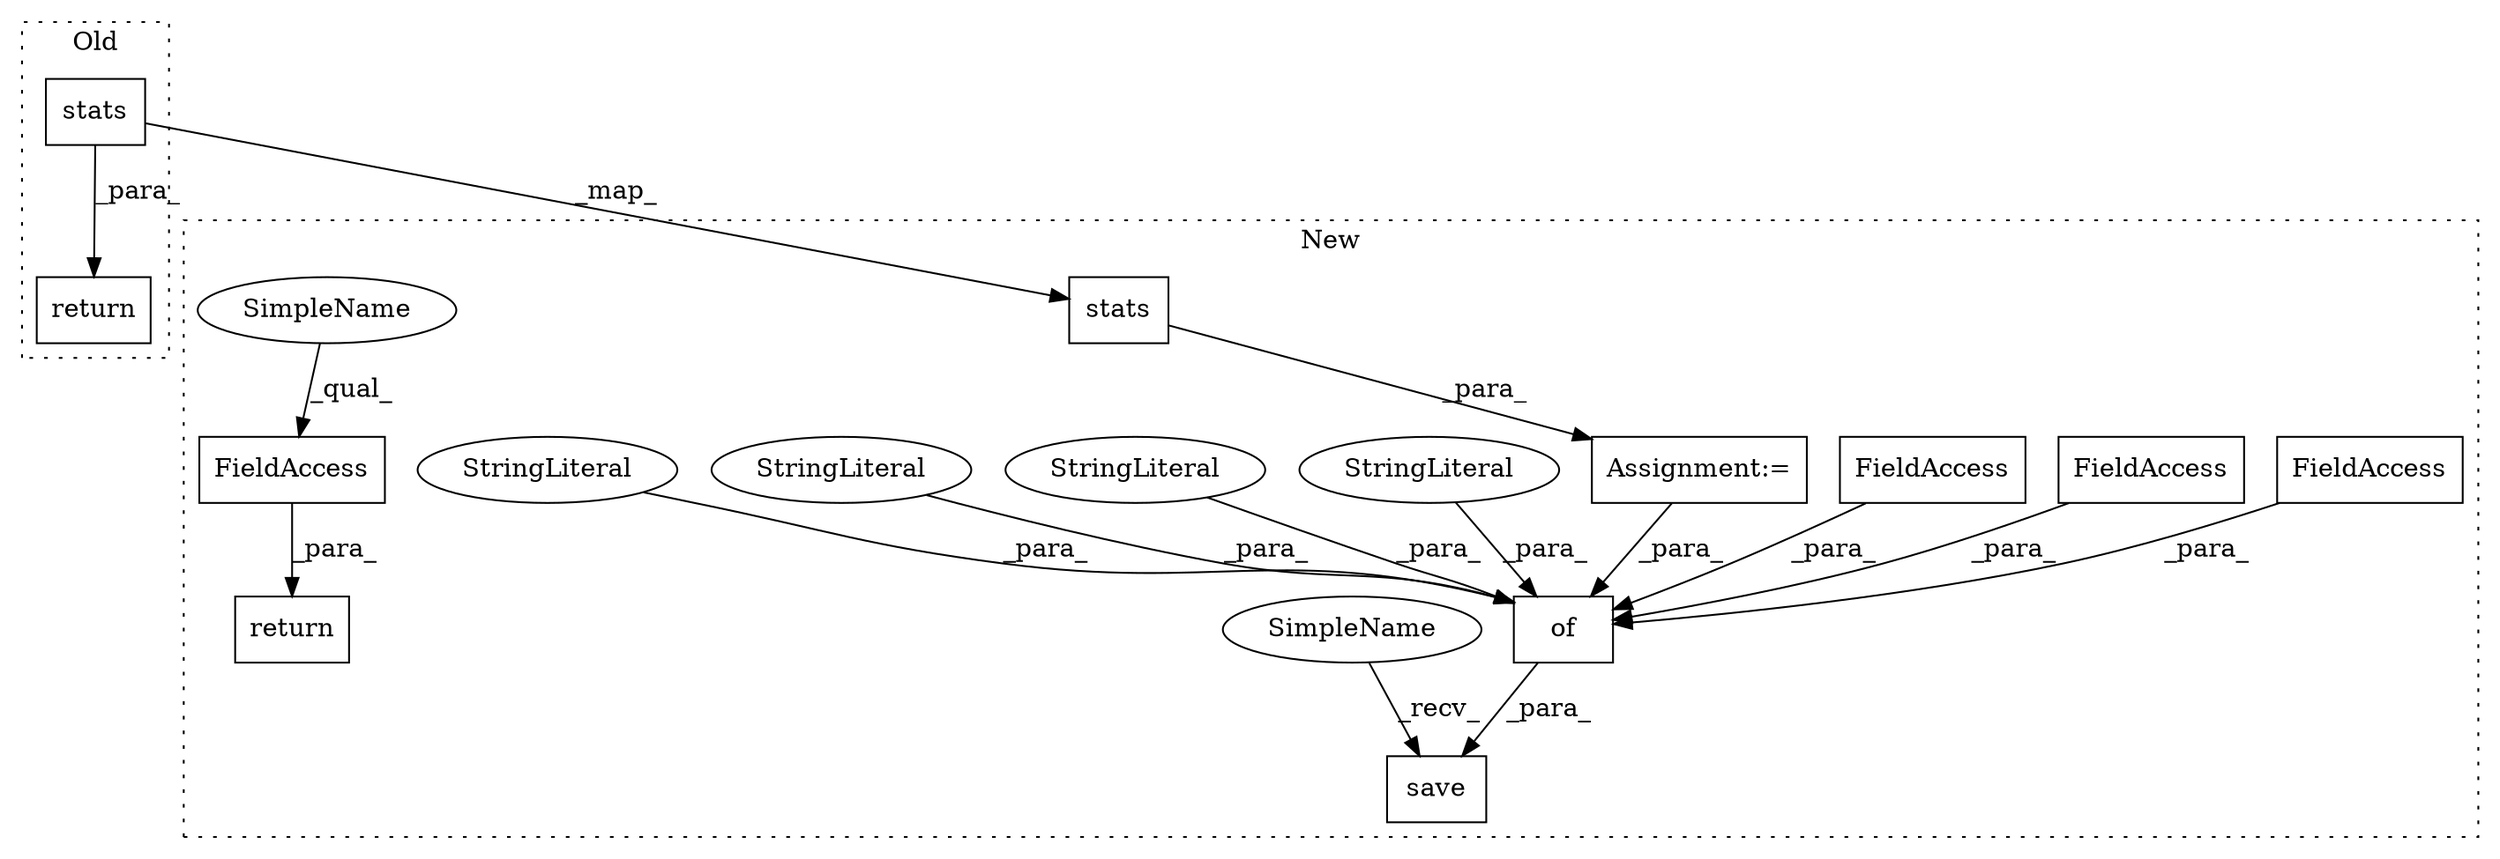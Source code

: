digraph G {
subgraph cluster0 {
1 [label="return" a="41" s="5282" l="7" shape="box"];
9 [label="stats" a="32" s="5299,5351" l="6,1" shape="box"];
label = "Old";
style="dotted";
}
subgraph cluster1 {
2 [label="save" a="32" s="5380,5446" l="5,1" shape="box"];
3 [label="FieldAccess" a="22" s="5462" l="10" shape="box"];
4 [label="of" a="32" s="5389,5445" l="3,1" shape="box"];
5 [label="FieldAccess" a="22" s="5399" l="4" shape="box"];
6 [label="FieldAccess" a="22" s="5412" l="5" shape="box"];
7 [label="FieldAccess" a="22" s="5426" l="5" shape="box"];
8 [label="stats" a="32" s="5313,5365" l="6,1" shape="box"];
10 [label="StringLiteral" a="45" s="5404" l="7" shape="ellipse"];
11 [label="StringLiteral" a="45" s="5418" l="7" shape="ellipse"];
12 [label="Assignment:=" a="7" s="5302" l="1" shape="box"];
13 [label="StringLiteral" a="45" s="5432" l="7" shape="ellipse"];
14 [label="StringLiteral" a="45" s="5392" l="6" shape="ellipse"];
15 [label="return" a="41" s="5455" l="7" shape="box"];
16 [label="SimpleName" a="42" s="5374" l="5" shape="ellipse"];
17 [label="SimpleName" a="42" s="5462" l="5" shape="ellipse"];
label = "New";
style="dotted";
}
3 -> 15 [label="_para_"];
4 -> 2 [label="_para_"];
5 -> 4 [label="_para_"];
6 -> 4 [label="_para_"];
7 -> 4 [label="_para_"];
8 -> 12 [label="_para_"];
9 -> 8 [label="_map_"];
9 -> 1 [label="_para_"];
10 -> 4 [label="_para_"];
11 -> 4 [label="_para_"];
12 -> 4 [label="_para_"];
13 -> 4 [label="_para_"];
14 -> 4 [label="_para_"];
16 -> 2 [label="_recv_"];
17 -> 3 [label="_qual_"];
}
